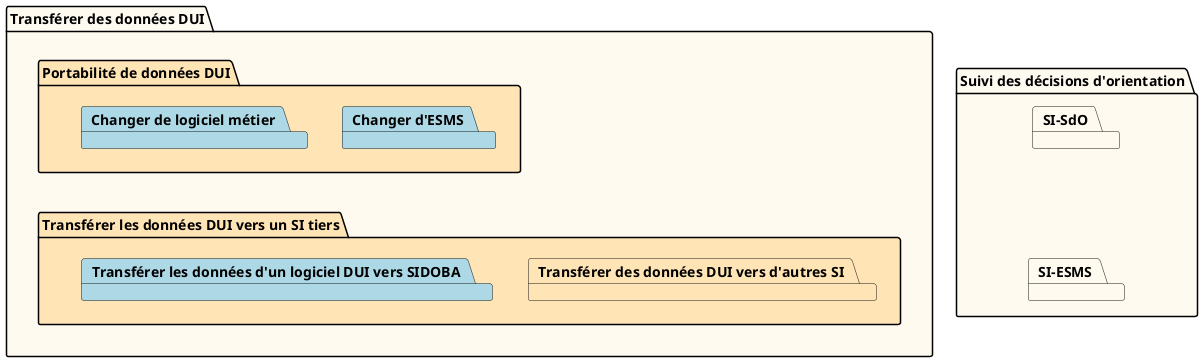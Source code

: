 @startuml

package "Transférer des données DUI" as transfert #FloralWhite {
    package "Transférer les données DUI vers un SI tiers" as transfertSI #Moccasin {
        package "Transférer des données DUI vers d'autres SI" #Moccasin
        package "Transférer les données d'un logiciel DUI vers SIDOBA" #LightBlue
    }
    package "Portabilité de données DUI" as portabilite #Moccasin {
        package "Changer d'ESMS" #LightBlue
        package "Changer de logiciel métier" #LightBlue
    }
}

package "Suivi des décisions d'orientation" as suivi #FloralWhite {
    package "SI-ESMS" #FloralWhite
    package "SI-SdO" #FloralWhite
}

portabilite -[hidden]- transfertSI
[SI-SdO] -[hidden]- [SI-ESMS]


@enduml